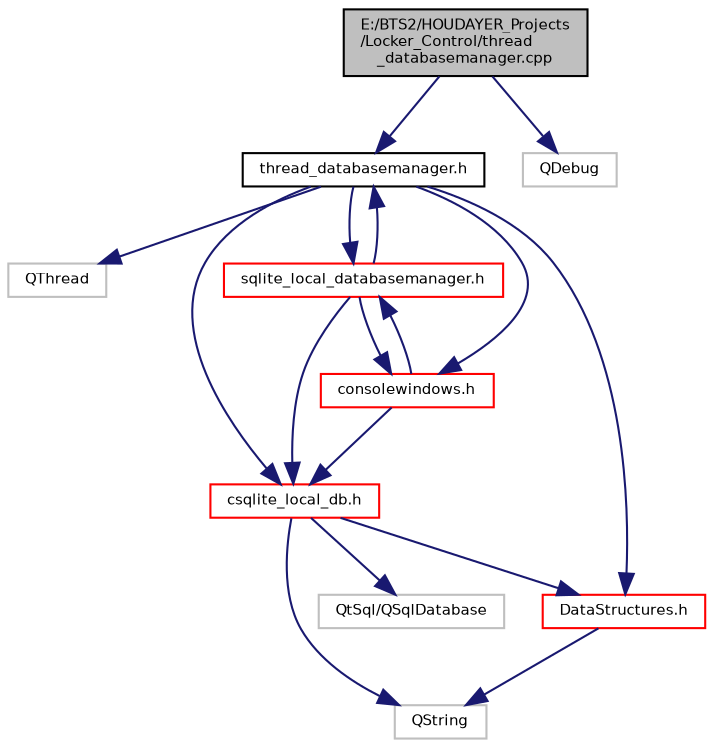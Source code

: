 digraph "E:/BTS2/HOUDAYER_Projects/Locker_Control/thread_databasemanager.cpp"
{
 // INTERACTIVE_SVG=YES
  bgcolor="transparent";
  edge [fontname="Helvetica",fontsize="7",labelfontname="Helvetica",labelfontsize="7"];
  node [fontname="Helvetica",fontsize="7",shape=record];
  Node1 [label="E:/BTS2/HOUDAYER_Projects\l/Locker_Control/thread\l_databasemanager.cpp",height=0.2,width=0.4,color="black", fillcolor="grey75", style="filled", fontcolor="black"];
  Node1 -> Node2 [color="midnightblue",fontsize="7",style="solid",fontname="Helvetica"];
  Node2 [label="thread_databasemanager.h",height=0.2,width=0.4,color="black",URL="$thread__databasemanager_8h.html"];
  Node2 -> Node3 [color="midnightblue",fontsize="7",style="solid",fontname="Helvetica"];
  Node3 [label="QThread",height=0.2,width=0.4,color="grey75"];
  Node2 -> Node4 [color="midnightblue",fontsize="7",style="solid",fontname="Helvetica"];
  Node4 [label="csqlite_local_db.h",height=0.2,width=0.4,color="red",URL="$csqlite__local__db_8h.html"];
  Node4 -> Node5 [color="midnightblue",fontsize="7",style="solid",fontname="Helvetica"];
  Node5 [label="QString",height=0.2,width=0.4,color="grey75"];
  Node4 -> Node6 [color="midnightblue",fontsize="7",style="solid",fontname="Helvetica"];
  Node6 [label="QtSql/QSqlDatabase",height=0.2,width=0.4,color="grey75"];
  Node4 -> Node7 [color="midnightblue",fontsize="7",style="solid",fontname="Helvetica"];
  Node7 [label="DataStructures.h",height=0.2,width=0.4,color="red",URL="$_data_structures_8h.html",tooltip="Definnitions des formats de communications des données entre les classes de l&#39;application LC..."];
  Node7 -> Node5 [color="midnightblue",fontsize="7",style="solid",fontname="Helvetica"];
  Node2 -> Node7 [color="midnightblue",fontsize="7",style="solid",fontname="Helvetica"];
  Node2 -> Node8 [color="midnightblue",fontsize="7",style="solid",fontname="Helvetica"];
  Node8 [label="sqlite_local_databasemanager.h",height=0.2,width=0.4,color="red",URL="$sqlite__local__databasemanager_8h.html"];
  Node8 -> Node4 [color="midnightblue",fontsize="7",style="solid",fontname="Helvetica"];
  Node8 -> Node2 [color="midnightblue",fontsize="7",style="solid",fontname="Helvetica"];
  Node8 -> Node9 [color="midnightblue",fontsize="7",style="solid",fontname="Helvetica"];
  Node9 [label="consolewindows.h",height=0.2,width=0.4,color="red",URL="$consolewindows_8h.html"];
  Node9 -> Node4 [color="midnightblue",fontsize="7",style="solid",fontname="Helvetica"];
  Node9 -> Node8 [color="midnightblue",fontsize="7",style="solid",fontname="Helvetica"];
  Node2 -> Node9 [color="midnightblue",fontsize="7",style="solid",fontname="Helvetica"];
  Node1 -> Node10 [color="midnightblue",fontsize="7",style="solid",fontname="Helvetica"];
  Node10 [label="QDebug",height=0.2,width=0.4,color="grey75"];
}
